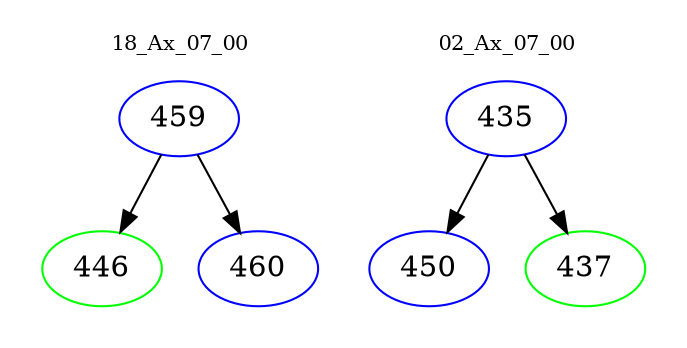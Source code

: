 digraph{
subgraph cluster_0 {
color = white
label = "18_Ax_07_00";
fontsize=10;
T0_459 [label="459", color="blue"]
T0_459 -> T0_446 [color="black"]
T0_446 [label="446", color="green"]
T0_459 -> T0_460 [color="black"]
T0_460 [label="460", color="blue"]
}
subgraph cluster_1 {
color = white
label = "02_Ax_07_00";
fontsize=10;
T1_435 [label="435", color="blue"]
T1_435 -> T1_450 [color="black"]
T1_450 [label="450", color="blue"]
T1_435 -> T1_437 [color="black"]
T1_437 [label="437", color="green"]
}
}

